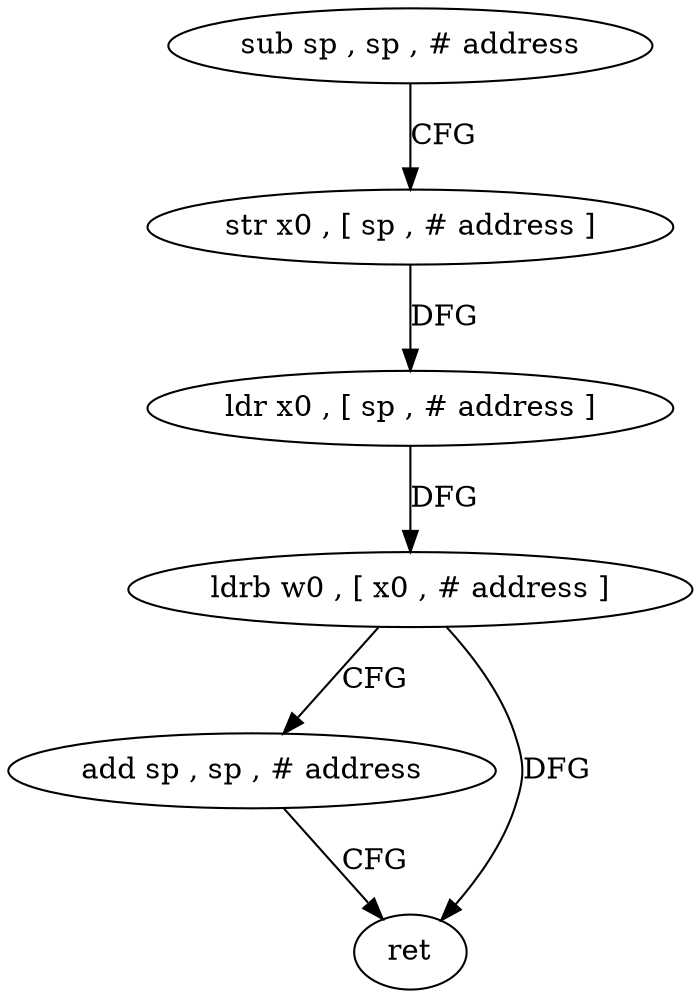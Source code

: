 digraph "func" {
"4325900" [label = "sub sp , sp , # address" ]
"4325904" [label = "str x0 , [ sp , # address ]" ]
"4325908" [label = "ldr x0 , [ sp , # address ]" ]
"4325912" [label = "ldrb w0 , [ x0 , # address ]" ]
"4325916" [label = "add sp , sp , # address" ]
"4325920" [label = "ret" ]
"4325900" -> "4325904" [ label = "CFG" ]
"4325904" -> "4325908" [ label = "DFG" ]
"4325908" -> "4325912" [ label = "DFG" ]
"4325912" -> "4325916" [ label = "CFG" ]
"4325912" -> "4325920" [ label = "DFG" ]
"4325916" -> "4325920" [ label = "CFG" ]
}
